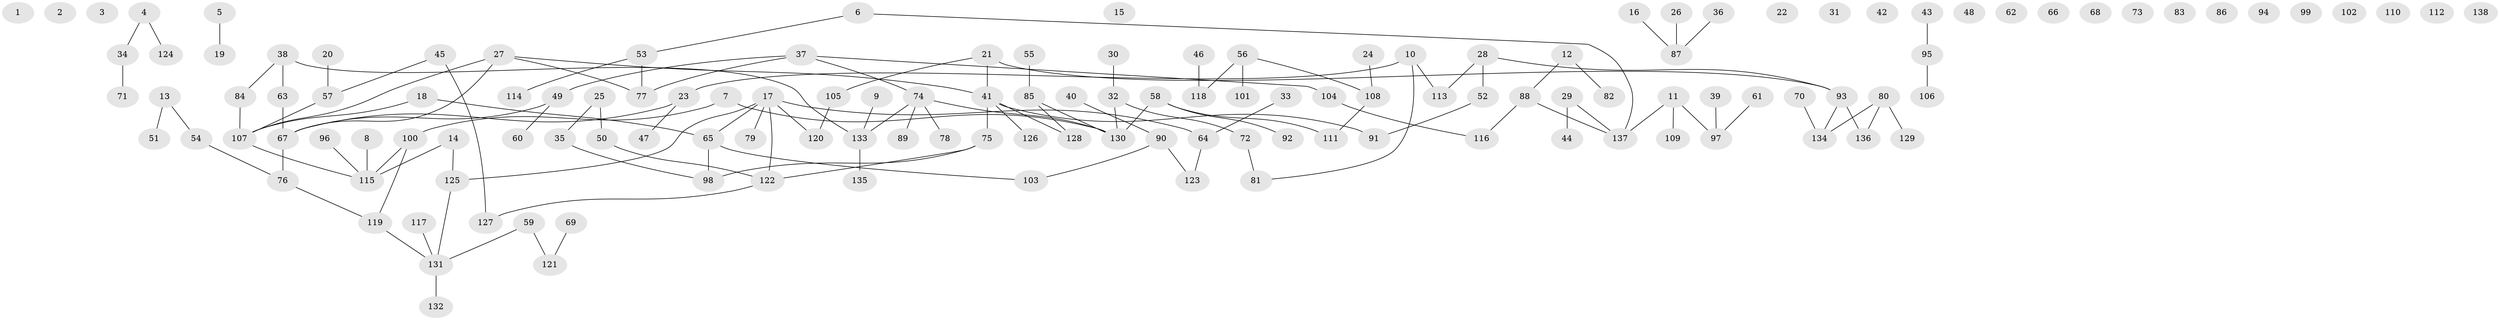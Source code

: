 // Generated by graph-tools (version 1.1) at 2025/25/03/09/25 03:25:21]
// undirected, 138 vertices, 132 edges
graph export_dot {
graph [start="1"]
  node [color=gray90,style=filled];
  1;
  2;
  3;
  4;
  5;
  6;
  7;
  8;
  9;
  10;
  11;
  12;
  13;
  14;
  15;
  16;
  17;
  18;
  19;
  20;
  21;
  22;
  23;
  24;
  25;
  26;
  27;
  28;
  29;
  30;
  31;
  32;
  33;
  34;
  35;
  36;
  37;
  38;
  39;
  40;
  41;
  42;
  43;
  44;
  45;
  46;
  47;
  48;
  49;
  50;
  51;
  52;
  53;
  54;
  55;
  56;
  57;
  58;
  59;
  60;
  61;
  62;
  63;
  64;
  65;
  66;
  67;
  68;
  69;
  70;
  71;
  72;
  73;
  74;
  75;
  76;
  77;
  78;
  79;
  80;
  81;
  82;
  83;
  84;
  85;
  86;
  87;
  88;
  89;
  90;
  91;
  92;
  93;
  94;
  95;
  96;
  97;
  98;
  99;
  100;
  101;
  102;
  103;
  104;
  105;
  106;
  107;
  108;
  109;
  110;
  111;
  112;
  113;
  114;
  115;
  116;
  117;
  118;
  119;
  120;
  121;
  122;
  123;
  124;
  125;
  126;
  127;
  128;
  129;
  130;
  131;
  132;
  133;
  134;
  135;
  136;
  137;
  138;
  4 -- 34;
  4 -- 124;
  5 -- 19;
  6 -- 53;
  6 -- 137;
  7 -- 100;
  7 -- 130;
  8 -- 115;
  9 -- 133;
  10 -- 23;
  10 -- 81;
  10 -- 113;
  11 -- 97;
  11 -- 109;
  11 -- 137;
  12 -- 82;
  12 -- 88;
  13 -- 51;
  13 -- 54;
  14 -- 115;
  14 -- 125;
  16 -- 87;
  17 -- 64;
  17 -- 65;
  17 -- 79;
  17 -- 120;
  17 -- 122;
  17 -- 125;
  18 -- 65;
  18 -- 107;
  20 -- 57;
  21 -- 41;
  21 -- 93;
  21 -- 105;
  23 -- 47;
  23 -- 67;
  24 -- 108;
  25 -- 35;
  25 -- 50;
  26 -- 87;
  27 -- 41;
  27 -- 67;
  27 -- 77;
  27 -- 107;
  28 -- 52;
  28 -- 93;
  28 -- 113;
  29 -- 44;
  29 -- 137;
  30 -- 32;
  32 -- 72;
  32 -- 130;
  33 -- 64;
  34 -- 71;
  35 -- 98;
  36 -- 87;
  37 -- 49;
  37 -- 74;
  37 -- 77;
  37 -- 104;
  38 -- 63;
  38 -- 84;
  38 -- 133;
  39 -- 97;
  40 -- 90;
  41 -- 75;
  41 -- 91;
  41 -- 126;
  41 -- 128;
  43 -- 95;
  45 -- 57;
  45 -- 127;
  46 -- 118;
  49 -- 60;
  49 -- 67;
  50 -- 122;
  52 -- 91;
  53 -- 77;
  53 -- 114;
  54 -- 76;
  55 -- 85;
  56 -- 101;
  56 -- 108;
  56 -- 118;
  57 -- 107;
  58 -- 92;
  58 -- 111;
  58 -- 130;
  59 -- 121;
  59 -- 131;
  61 -- 97;
  63 -- 67;
  64 -- 123;
  65 -- 98;
  65 -- 103;
  67 -- 76;
  69 -- 121;
  70 -- 134;
  72 -- 81;
  74 -- 78;
  74 -- 89;
  74 -- 130;
  74 -- 133;
  75 -- 98;
  75 -- 122;
  76 -- 119;
  80 -- 129;
  80 -- 134;
  80 -- 136;
  84 -- 107;
  85 -- 128;
  85 -- 130;
  88 -- 116;
  88 -- 137;
  90 -- 103;
  90 -- 123;
  93 -- 134;
  93 -- 136;
  95 -- 106;
  96 -- 115;
  100 -- 115;
  100 -- 119;
  104 -- 116;
  105 -- 120;
  107 -- 115;
  108 -- 111;
  117 -- 131;
  119 -- 131;
  122 -- 127;
  125 -- 131;
  131 -- 132;
  133 -- 135;
}
